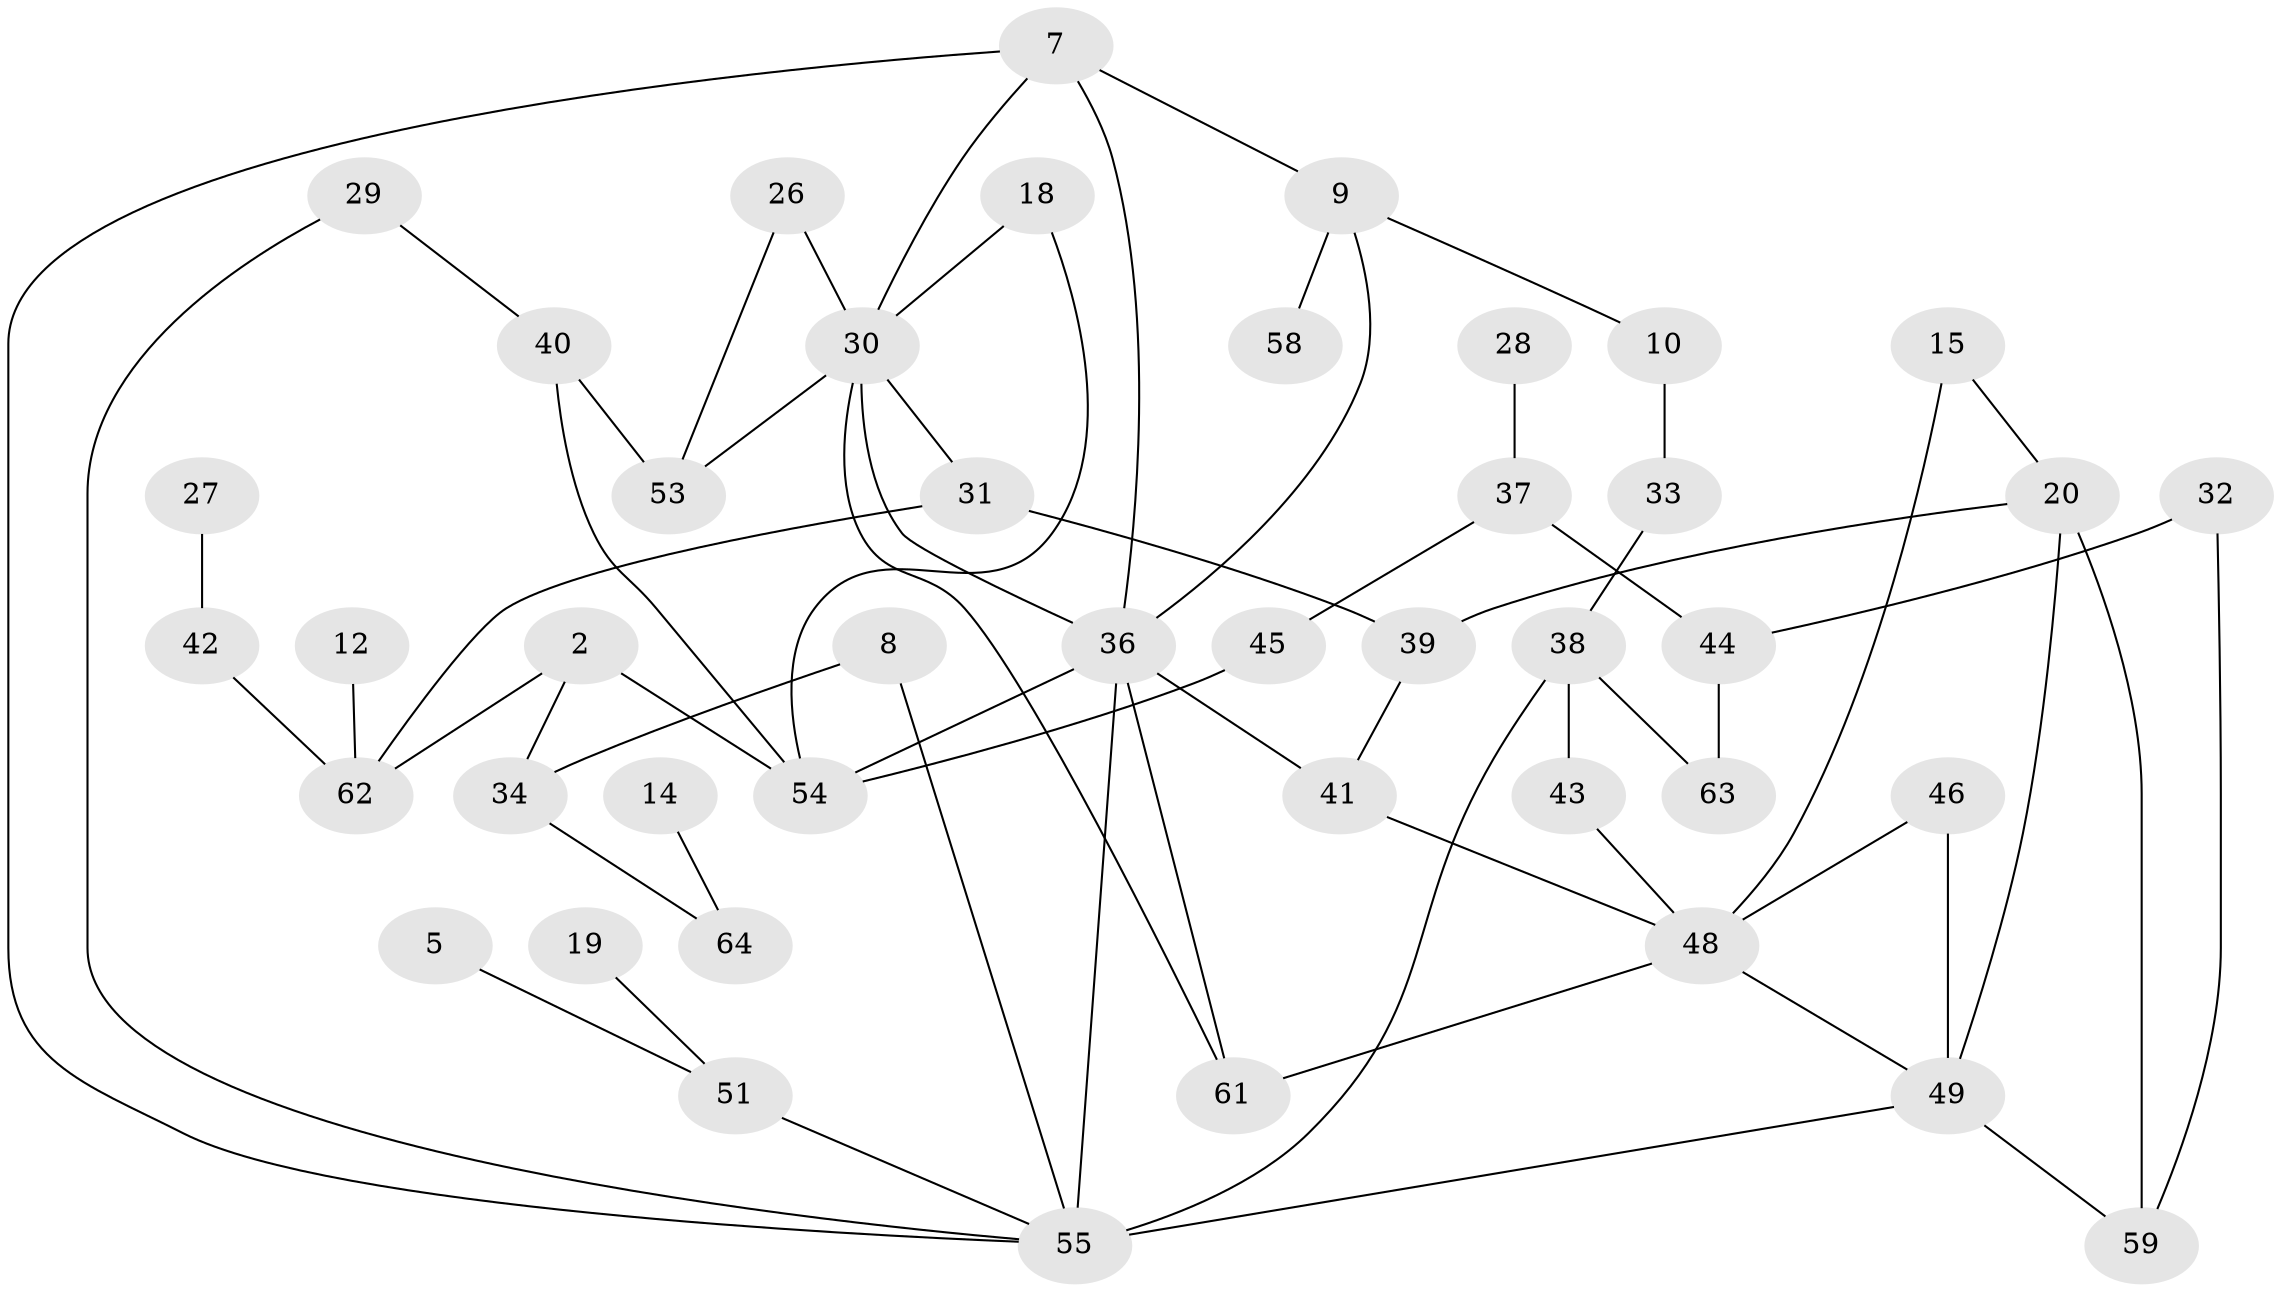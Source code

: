 // original degree distribution, {0: 0.14960629921259844, 2: 0.30708661417322836, 3: 0.25984251968503935, 1: 0.1732283464566929, 6: 0.023622047244094488, 10: 0.007874015748031496, 5: 0.023622047244094488, 4: 0.05511811023622047}
// Generated by graph-tools (version 1.1) at 2025/00/03/09/25 03:00:55]
// undirected, 44 vertices, 64 edges
graph export_dot {
graph [start="1"]
  node [color=gray90,style=filled];
  2;
  5;
  7;
  8;
  9;
  10;
  12;
  14;
  15;
  18;
  19;
  20;
  26;
  27;
  28;
  29;
  30;
  31;
  32;
  33;
  34;
  36;
  37;
  38;
  39;
  40;
  41;
  42;
  43;
  44;
  45;
  46;
  48;
  49;
  51;
  53;
  54;
  55;
  58;
  59;
  61;
  62;
  63;
  64;
  2 -- 34 [weight=1.0];
  2 -- 54 [weight=1.0];
  2 -- 62 [weight=1.0];
  5 -- 51 [weight=1.0];
  7 -- 9 [weight=1.0];
  7 -- 30 [weight=1.0];
  7 -- 36 [weight=1.0];
  7 -- 55 [weight=1.0];
  8 -- 34 [weight=1.0];
  8 -- 55 [weight=1.0];
  9 -- 10 [weight=1.0];
  9 -- 36 [weight=1.0];
  9 -- 58 [weight=1.0];
  10 -- 33 [weight=1.0];
  12 -- 62 [weight=1.0];
  14 -- 64 [weight=1.0];
  15 -- 20 [weight=1.0];
  15 -- 48 [weight=1.0];
  18 -- 30 [weight=1.0];
  18 -- 54 [weight=1.0];
  19 -- 51 [weight=1.0];
  20 -- 39 [weight=1.0];
  20 -- 49 [weight=3.0];
  20 -- 59 [weight=1.0];
  26 -- 30 [weight=1.0];
  26 -- 53 [weight=1.0];
  27 -- 42 [weight=1.0];
  28 -- 37 [weight=1.0];
  29 -- 40 [weight=1.0];
  29 -- 55 [weight=1.0];
  30 -- 31 [weight=1.0];
  30 -- 36 [weight=1.0];
  30 -- 53 [weight=1.0];
  30 -- 61 [weight=1.0];
  31 -- 39 [weight=1.0];
  31 -- 62 [weight=1.0];
  32 -- 44 [weight=1.0];
  32 -- 59 [weight=1.0];
  33 -- 38 [weight=1.0];
  34 -- 64 [weight=1.0];
  36 -- 41 [weight=1.0];
  36 -- 54 [weight=1.0];
  36 -- 55 [weight=2.0];
  36 -- 61 [weight=1.0];
  37 -- 44 [weight=1.0];
  37 -- 45 [weight=1.0];
  38 -- 43 [weight=1.0];
  38 -- 55 [weight=1.0];
  38 -- 63 [weight=1.0];
  39 -- 41 [weight=2.0];
  40 -- 53 [weight=1.0];
  40 -- 54 [weight=1.0];
  41 -- 48 [weight=1.0];
  42 -- 62 [weight=1.0];
  43 -- 48 [weight=1.0];
  44 -- 63 [weight=1.0];
  45 -- 54 [weight=1.0];
  46 -- 48 [weight=1.0];
  46 -- 49 [weight=1.0];
  48 -- 49 [weight=1.0];
  48 -- 61 [weight=1.0];
  49 -- 55 [weight=3.0];
  49 -- 59 [weight=1.0];
  51 -- 55 [weight=2.0];
}
